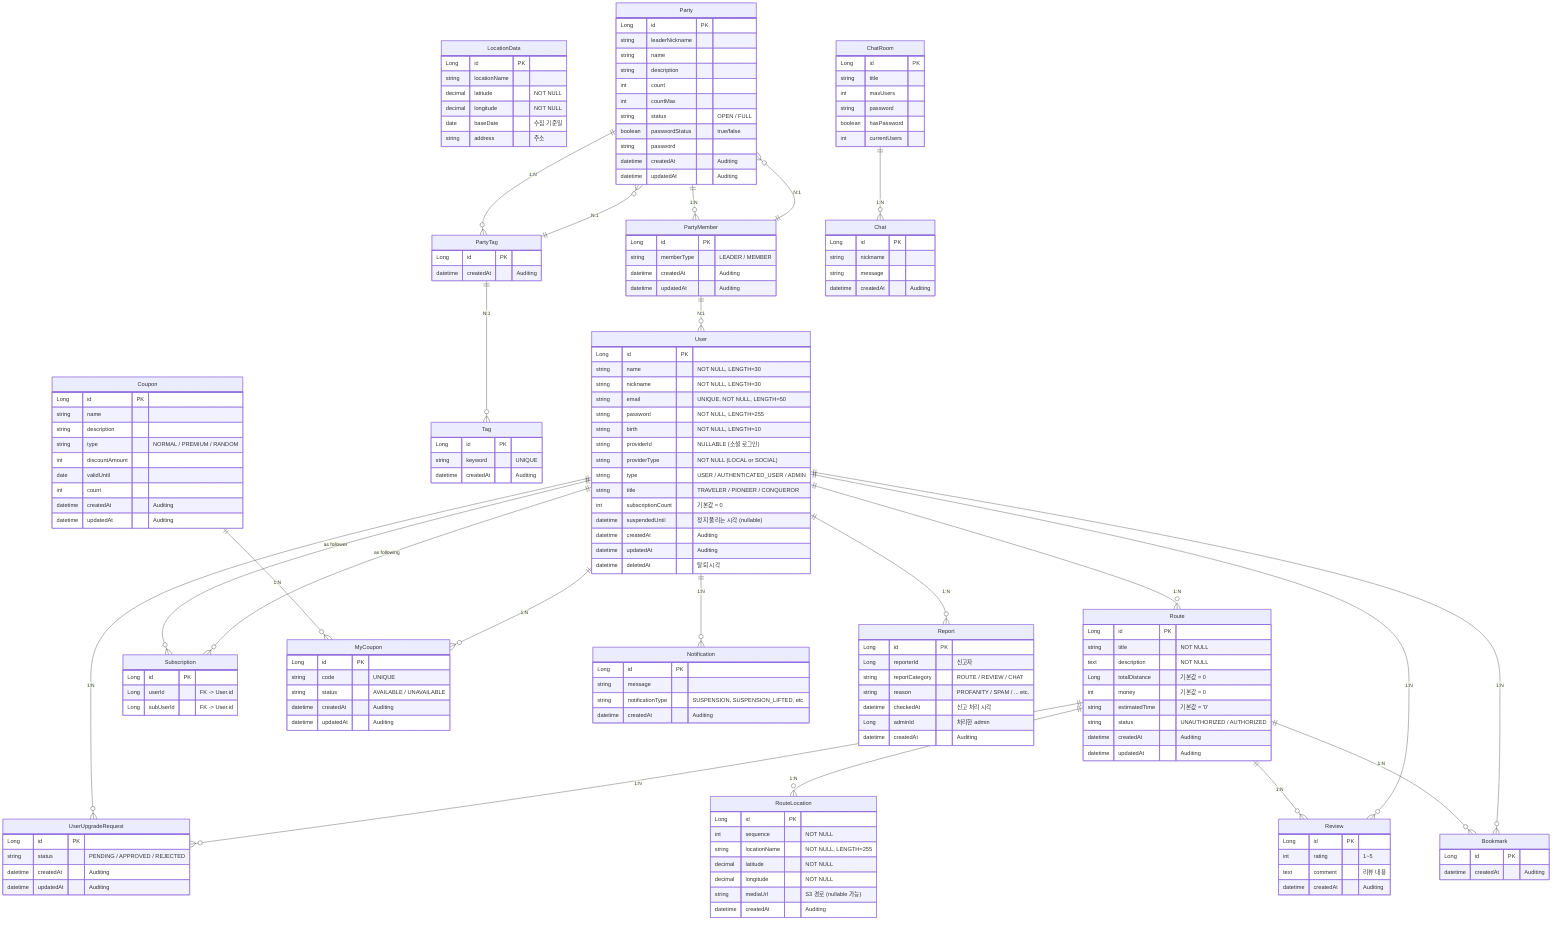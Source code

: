 erDiagram

User {
Long id PK
string name "NOT NULL, LENGTH=30"
string nickname "NOT NULL, LENGTH=30"
string email "UNIQUE, NOT NULL, LENGTH=50"
string password "NOT NULL, LENGTH=255"
string birth "NOT NULL, LENGTH=10"
string providerId "NULLABLE (소셜 로그인)"
string providerType "NOT NULL (LOCAL or SOCIAL)"
string type "USER / AUTHENTICATED_USER / ADMIN"
string title "TRAVELER / PIONEER / CONQUEROR"
int subscriptionCount "기본값 = 0"
datetime suspendedUntil "정지 풀리는 시각 (nullable)"
datetime createdAt "Auditing"
datetime updatedAt "Auditing"
datetime deletedAt "탈퇴 시각"
}

UserUpgradeRequest {
Long id PK
string status "PENDING / APPROVED / REJECTED"
datetime createdAt "Auditing"
datetime updatedAt "Auditing"
}

Route {
Long id PK
string title "NOT NULL"
text description "NOT NULL"
Long totalDistance "기본값 = 0"
int money "기본값 = 0"
string estimatedTime "기본값 = '0'"
string status "UNAUTHORIZED / AUTHORIZED"
datetime createdAt "Auditing"
datetime updatedAt "Auditing"
}

RouteLocation {
Long id PK
int sequence "NOT NULL"
string locationName "NOT NULL, LENGTH=255"
decimal latitude "NOT NULL"
decimal longitude "NOT NULL"
string mediaUrl "S3 경로 (nullable 가능)"
datetime createdAt "Auditing"
}

Review {
Long id PK
int rating "1~5"
text comment "리뷰 내용"
datetime createdAt "Auditing"
}

Bookmark {
Long id PK
datetime createdAt "Auditing"
}

LocationData {
Long id PK
string locationName
decimal latitude "NOT NULL"
decimal longitude "NOT NULL"
date baseDate "수집 기준일"
string address "주소"
}

Party {
Long id PK
string leaderNickname
string name
string description
int count
int countMax
string status "OPEN / FULL"
boolean passwordStatus "true/false"
string password
datetime createdAt "Auditing"
datetime updatedAt "Auditing"
}

PartyMember {
Long id PK
string memberType "LEADER / MEMBER"
datetime createdAt "Auditing"
datetime updatedAt "Auditing"
}

PartyTag {
Long id PK
datetime createdAt "Auditing"
}

Tag {
Long id PK
string keyword "UNIQUE"
datetime createdAt "Auditing"
}

Subscription {
Long id PK
Long userId "FK -> User.id"
Long subUserId "FK -> User.id"
}

ChatRoom {
Long id PK
string title
int maxUsers
string password
boolean hasPassword
int currentUsers
}

Chat {
Long id PK
string nickname
string message
datetime createdAt "Auditing"
}

Coupon {
Long id PK
string name
string description
string type "NORMAL / PREMIUM / RANDOM"
int discountAmount
date validUntil
int count
datetime createdAt "Auditing"
datetime updatedAt "Auditing"
}

MyCoupon {
Long id PK
string code "UNIQUE"
string status "AVAILABLE / UNAVAILABLE"
datetime createdAt "Auditing"
datetime updatedAt "Auditing"
}

Notification {
Long id PK
string message
string notificationType "SUSPENSION, SUSPENSION_LIFTED, etc."
datetime createdAt "Auditing"
}

Report {
Long id PK
Long reporterId "신고자"
string reportCategory "ROUTE / REVIEW / CHAT"
string reason "PROFANITY / SPAM / ... etc."
datetime checkedAt "신고 처리 시각"
Long adminId "처리한 admin"
datetime createdAt "Auditing"
}

%% Relationships
User ||--o{ UserUpgradeRequest : "1:N"
Route ||--o{ UserUpgradeRequest : "1:N"
User ||--o{ Route : "1:N"
Route ||--o{ RouteLocation : "1:N"
Route ||--o{ Review : "1:N"
Route ||--o{ Bookmark : "1:N"
User ||--o{ Review : "1:N"
User ||--o{ Bookmark : "1:N"
Party ||--o{ PartyMember : "1:N"
Party ||--o{ PartyTag : "1:N"
PartyMember ||--o{ Party : "N:1"
PartyMember ||--o{ User : "N:1"
PartyTag ||--o{ Party : "N:1"
PartyTag ||--o{ Tag : "N:1"
User ||--o{ Subscription : "as follower"
User ||--o{ Subscription : "as following"
ChatRoom ||--o{ Chat : "1:N"
Coupon ||--o{ MyCoupon : "1:N"
User ||--o{ MyCoupon : "1:N"
User ||--o{ Notification : "1:N"
User ||--o{ Report : "1:N"